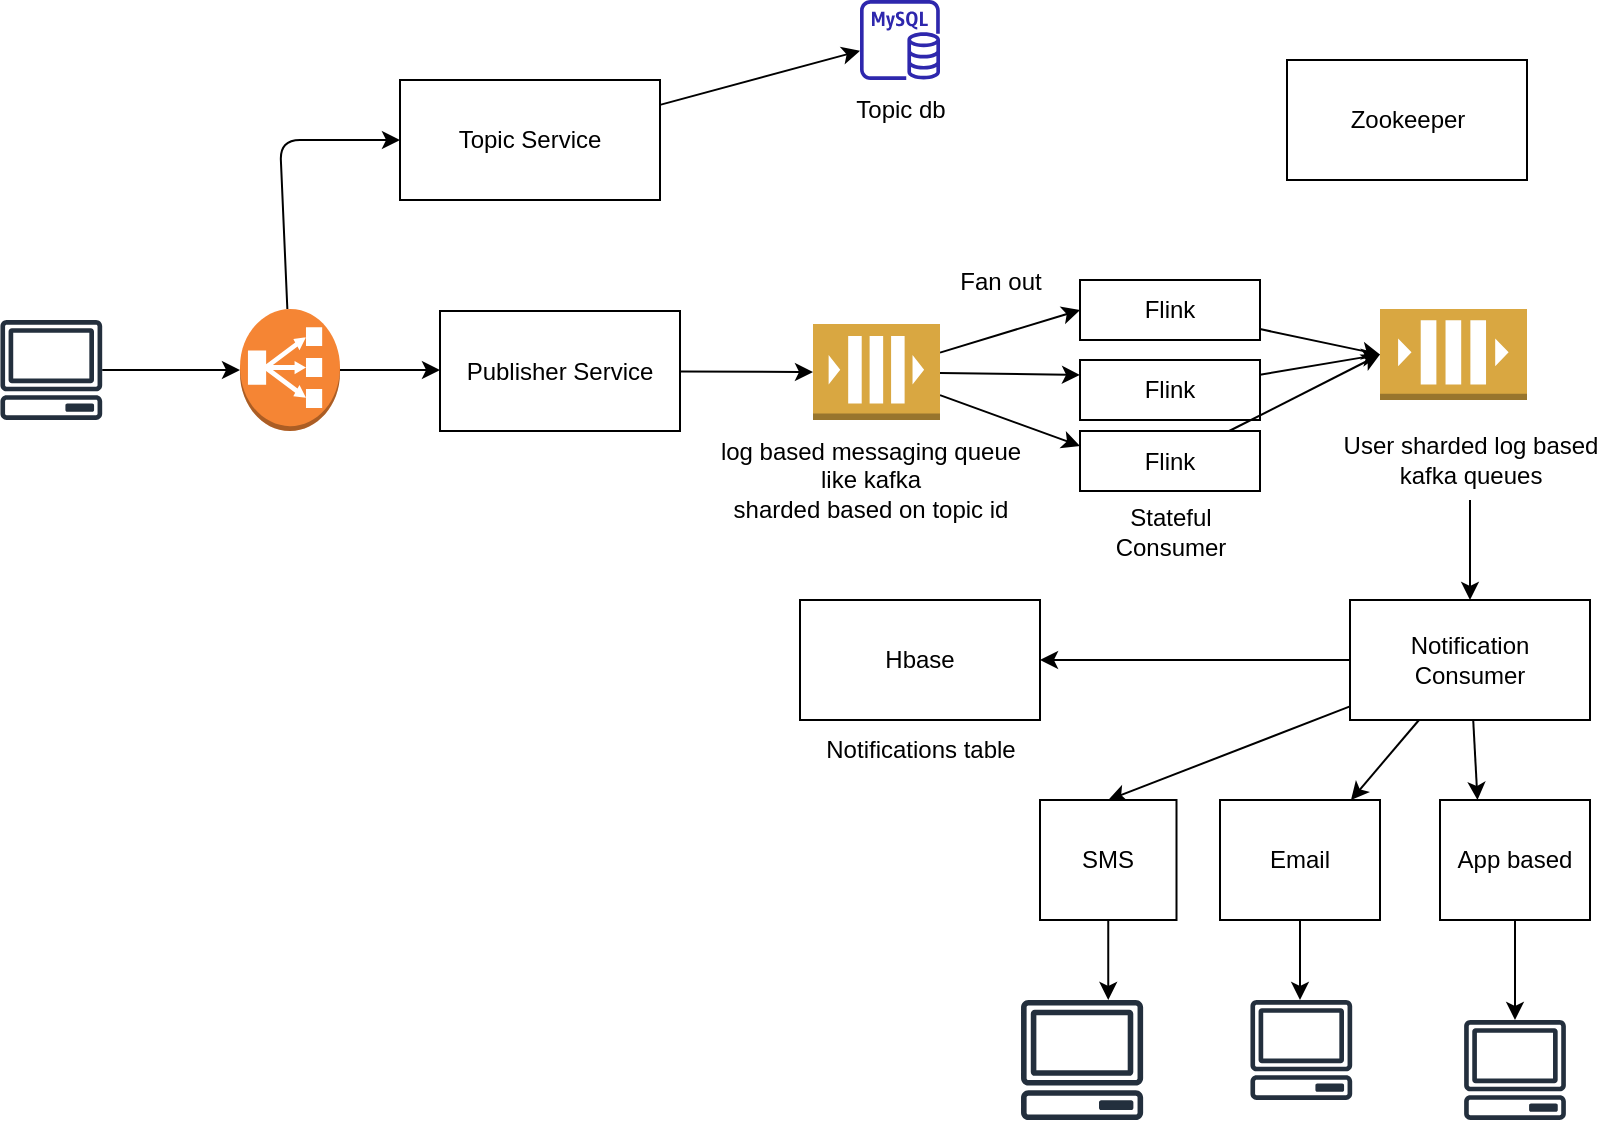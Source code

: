 <mxfile>
    <diagram name="Page-1" id="iHrc_skzfeosTkBv-2No">
        <mxGraphModel dx="886" dy="548" grid="1" gridSize="10" guides="1" tooltips="1" connect="1" arrows="1" fold="1" page="1" pageScale="1" pageWidth="850" pageHeight="1100" math="0" shadow="0">
            <root>
                <mxCell id="0"/>
                <mxCell id="1" parent="0"/>
                <mxCell id="4" style="edgeStyle=none;html=1;entryX=0;entryY=0.5;entryDx=0;entryDy=0;entryPerimeter=0;" parent="1" source="2" target="3" edge="1">
                    <mxGeometry relative="1" as="geometry"/>
                </mxCell>
                <mxCell id="2" value="" style="sketch=0;outlineConnect=0;fontColor=#232F3E;gradientColor=none;fillColor=#232F3D;strokeColor=none;dashed=0;verticalLabelPosition=bottom;verticalAlign=top;align=center;html=1;fontSize=12;fontStyle=0;aspect=fixed;pointerEvents=1;shape=mxgraph.aws4.client;" parent="1" vertex="1">
                    <mxGeometry x="40" y="190" width="51.32" height="50" as="geometry"/>
                </mxCell>
                <mxCell id="6" style="edgeStyle=none;html=1;entryX=0;entryY=0.5;entryDx=0;entryDy=0;" parent="1" source="3" target="5" edge="1">
                    <mxGeometry relative="1" as="geometry">
                        <Array as="points">
                            <mxPoint x="180" y="100"/>
                        </Array>
                    </mxGeometry>
                </mxCell>
                <mxCell id="11" style="edgeStyle=none;html=1;" parent="1" source="3" edge="1">
                    <mxGeometry relative="1" as="geometry">
                        <mxPoint x="260" y="215" as="targetPoint"/>
                    </mxGeometry>
                </mxCell>
                <mxCell id="3" value="" style="outlineConnect=0;dashed=0;verticalLabelPosition=bottom;verticalAlign=top;align=center;html=1;shape=mxgraph.aws3.classic_load_balancer;fillColor=#F58534;gradientColor=none;" parent="1" vertex="1">
                    <mxGeometry x="160" y="184.5" width="50" height="61" as="geometry"/>
                </mxCell>
                <mxCell id="9" style="edgeStyle=none;html=1;" parent="1" source="5" target="8" edge="1">
                    <mxGeometry relative="1" as="geometry"/>
                </mxCell>
                <mxCell id="5" value="Topic Service" style="rounded=0;whiteSpace=wrap;html=1;" parent="1" vertex="1">
                    <mxGeometry x="240" y="70" width="130" height="60" as="geometry"/>
                </mxCell>
                <mxCell id="8" value="" style="sketch=0;outlineConnect=0;fontColor=#232F3E;gradientColor=none;fillColor=#2E27AD;strokeColor=none;dashed=0;verticalLabelPosition=bottom;verticalAlign=top;align=center;html=1;fontSize=12;fontStyle=0;aspect=fixed;pointerEvents=1;shape=mxgraph.aws4.rds_mysql_instance;" parent="1" vertex="1">
                    <mxGeometry x="470" y="30" width="40" height="40" as="geometry"/>
                </mxCell>
                <mxCell id="10" value="Topic db" style="text;html=1;align=center;verticalAlign=middle;resizable=0;points=[];autosize=1;strokeColor=none;fillColor=none;" parent="1" vertex="1">
                    <mxGeometry x="455" y="70" width="70" height="30" as="geometry"/>
                </mxCell>
                <mxCell id="14" style="edgeStyle=none;html=1;entryX=0;entryY=0.5;entryDx=0;entryDy=0;entryPerimeter=0;" parent="1" source="12" target="13" edge="1">
                    <mxGeometry relative="1" as="geometry"/>
                </mxCell>
                <mxCell id="12" value="Publisher Service" style="rounded=0;whiteSpace=wrap;html=1;" parent="1" vertex="1">
                    <mxGeometry x="260" y="185.5" width="120" height="60" as="geometry"/>
                </mxCell>
                <mxCell id="19" style="edgeStyle=none;html=1;entryX=0;entryY=0.5;entryDx=0;entryDy=0;" parent="1" source="13" target="16" edge="1">
                    <mxGeometry relative="1" as="geometry"/>
                </mxCell>
                <mxCell id="20" style="edgeStyle=none;html=1;entryX=0;entryY=0.25;entryDx=0;entryDy=0;" parent="1" source="13" target="17" edge="1">
                    <mxGeometry relative="1" as="geometry"/>
                </mxCell>
                <mxCell id="21" style="edgeStyle=none;html=1;entryX=0;entryY=0.25;entryDx=0;entryDy=0;" parent="1" source="13" target="18" edge="1">
                    <mxGeometry relative="1" as="geometry"/>
                </mxCell>
                <mxCell id="13" value="" style="outlineConnect=0;dashed=0;verticalLabelPosition=bottom;verticalAlign=top;align=center;html=1;shape=mxgraph.aws3.queue;fillColor=#D9A741;gradientColor=none;" parent="1" vertex="1">
                    <mxGeometry x="446.5" y="192" width="63.5" height="48" as="geometry"/>
                </mxCell>
                <mxCell id="15" value="log based messaging queue&lt;br&gt;like kafka&lt;br&gt;sharded based on topic id" style="text;html=1;align=center;verticalAlign=middle;resizable=0;points=[];autosize=1;strokeColor=none;fillColor=none;" parent="1" vertex="1">
                    <mxGeometry x="390" y="240" width="170" height="60" as="geometry"/>
                </mxCell>
                <mxCell id="24" style="edgeStyle=none;html=1;entryX=0;entryY=0.5;entryDx=0;entryDy=0;entryPerimeter=0;" parent="1" source="16" target="23" edge="1">
                    <mxGeometry relative="1" as="geometry"/>
                </mxCell>
                <mxCell id="16" value="Flink" style="rounded=0;whiteSpace=wrap;html=1;" parent="1" vertex="1">
                    <mxGeometry x="580" y="170" width="90" height="30" as="geometry"/>
                </mxCell>
                <mxCell id="25" style="edgeStyle=none;html=1;entryX=0;entryY=0.5;entryDx=0;entryDy=0;entryPerimeter=0;" parent="1" source="17" target="23" edge="1">
                    <mxGeometry relative="1" as="geometry"/>
                </mxCell>
                <mxCell id="17" value="Flink" style="rounded=0;whiteSpace=wrap;html=1;" parent="1" vertex="1">
                    <mxGeometry x="580" y="210" width="90" height="30" as="geometry"/>
                </mxCell>
                <mxCell id="26" style="edgeStyle=none;html=1;entryX=0;entryY=0.5;entryDx=0;entryDy=0;entryPerimeter=0;" parent="1" source="18" target="23" edge="1">
                    <mxGeometry relative="1" as="geometry"/>
                </mxCell>
                <mxCell id="18" value="Flink" style="rounded=0;whiteSpace=wrap;html=1;" parent="1" vertex="1">
                    <mxGeometry x="580" y="245.5" width="90" height="30" as="geometry"/>
                </mxCell>
                <mxCell id="22" value="Stateful&lt;br&gt;Consumer" style="text;html=1;align=center;verticalAlign=middle;resizable=0;points=[];autosize=1;strokeColor=none;fillColor=none;" parent="1" vertex="1">
                    <mxGeometry x="585" y="275.5" width="80" height="40" as="geometry"/>
                </mxCell>
                <mxCell id="23" value="" style="outlineConnect=0;dashed=0;verticalLabelPosition=bottom;verticalAlign=top;align=center;html=1;shape=mxgraph.aws3.queue;fillColor=#D9A741;gradientColor=none;" parent="1" vertex="1">
                    <mxGeometry x="730" y="184.5" width="73.5" height="45.5" as="geometry"/>
                </mxCell>
                <mxCell id="29" style="edgeStyle=none;html=1;entryX=0.5;entryY=0;entryDx=0;entryDy=0;" parent="1" source="27" target="28" edge="1">
                    <mxGeometry relative="1" as="geometry"/>
                </mxCell>
                <mxCell id="27" value="User sharded log based&lt;br&gt;kafka queues" style="text;html=1;align=center;verticalAlign=middle;resizable=0;points=[];autosize=1;strokeColor=none;fillColor=none;" parent="1" vertex="1">
                    <mxGeometry x="700" y="240" width="150" height="40" as="geometry"/>
                </mxCell>
                <mxCell id="36" style="edgeStyle=none;html=1;entryX=0.25;entryY=0;entryDx=0;entryDy=0;" parent="1" source="28" target="34" edge="1">
                    <mxGeometry relative="1" as="geometry"/>
                </mxCell>
                <mxCell id="37" style="edgeStyle=none;html=1;" parent="1" source="28" target="31" edge="1">
                    <mxGeometry relative="1" as="geometry"/>
                </mxCell>
                <mxCell id="38" style="edgeStyle=none;html=1;entryX=0.5;entryY=0;entryDx=0;entryDy=0;" parent="1" source="28" target="35" edge="1">
                    <mxGeometry relative="1" as="geometry"/>
                </mxCell>
                <mxCell id="39" style="edgeStyle=none;html=1;" parent="1" source="28" target="40" edge="1">
                    <mxGeometry relative="1" as="geometry">
                        <mxPoint x="500" y="360" as="targetPoint"/>
                    </mxGeometry>
                </mxCell>
                <mxCell id="28" value="Notification Consumer" style="rounded=0;whiteSpace=wrap;html=1;" parent="1" vertex="1">
                    <mxGeometry x="715" y="330" width="120" height="60" as="geometry"/>
                </mxCell>
                <mxCell id="30" value="Zookeeper" style="rounded=0;whiteSpace=wrap;html=1;" parent="1" vertex="1">
                    <mxGeometry x="683.5" y="60" width="120" height="60" as="geometry"/>
                </mxCell>
                <mxCell id="44" style="edgeStyle=none;html=1;" parent="1" source="31" edge="1">
                    <mxGeometry relative="1" as="geometry">
                        <mxPoint x="690" y="530" as="targetPoint"/>
                    </mxGeometry>
                </mxCell>
                <mxCell id="31" value="Email" style="rounded=0;whiteSpace=wrap;html=1;" parent="1" vertex="1">
                    <mxGeometry x="650" y="430" width="80" height="60" as="geometry"/>
                </mxCell>
                <mxCell id="45" style="edgeStyle=none;html=1;" parent="1" source="34" target="46" edge="1">
                    <mxGeometry relative="1" as="geometry">
                        <mxPoint x="797.5" y="530" as="targetPoint"/>
                    </mxGeometry>
                </mxCell>
                <mxCell id="34" value="App based" style="rounded=0;whiteSpace=wrap;html=1;" parent="1" vertex="1">
                    <mxGeometry x="760" y="430" width="75" height="60" as="geometry"/>
                </mxCell>
                <mxCell id="43" style="edgeStyle=none;html=1;" parent="1" source="35" edge="1">
                    <mxGeometry relative="1" as="geometry">
                        <mxPoint x="594.125" y="530" as="targetPoint"/>
                    </mxGeometry>
                </mxCell>
                <mxCell id="35" value="SMS" style="rounded=0;whiteSpace=wrap;html=1;" parent="1" vertex="1">
                    <mxGeometry x="560" y="430" width="68.25" height="60" as="geometry"/>
                </mxCell>
                <mxCell id="40" value="Hbase" style="rounded=0;whiteSpace=wrap;html=1;" parent="1" vertex="1">
                    <mxGeometry x="440" y="330" width="120" height="60" as="geometry"/>
                </mxCell>
                <mxCell id="42" value="Notifications table" style="text;html=1;align=center;verticalAlign=middle;resizable=0;points=[];autosize=1;strokeColor=none;fillColor=none;" parent="1" vertex="1">
                    <mxGeometry x="440" y="390" width="120" height="30" as="geometry"/>
                </mxCell>
                <mxCell id="46" value="" style="sketch=0;outlineConnect=0;fontColor=#232F3E;gradientColor=none;fillColor=#232F3D;strokeColor=none;dashed=0;verticalLabelPosition=bottom;verticalAlign=top;align=center;html=1;fontSize=12;fontStyle=0;aspect=fixed;pointerEvents=1;shape=mxgraph.aws4.client;" parent="1" vertex="1">
                    <mxGeometry x="771.84" y="540" width="51.32" height="50" as="geometry"/>
                </mxCell>
                <mxCell id="47" value="" style="sketch=0;outlineConnect=0;fontColor=#232F3E;gradientColor=none;fillColor=#232F3D;strokeColor=none;dashed=0;verticalLabelPosition=bottom;verticalAlign=top;align=center;html=1;fontSize=12;fontStyle=0;aspect=fixed;pointerEvents=1;shape=mxgraph.aws4.client;" parent="1" vertex="1">
                    <mxGeometry x="665" y="530" width="51.32" height="50" as="geometry"/>
                </mxCell>
                <mxCell id="48" value="" style="sketch=0;outlineConnect=0;fontColor=#232F3E;gradientColor=none;fillColor=#232F3D;strokeColor=none;dashed=0;verticalLabelPosition=bottom;verticalAlign=top;align=center;html=1;fontSize=12;fontStyle=0;aspect=fixed;pointerEvents=1;shape=mxgraph.aws4.client;" parent="1" vertex="1">
                    <mxGeometry x="550.25" y="530" width="61.58" height="60" as="geometry"/>
                </mxCell>
                <mxCell id="49" value="Fan out" style="text;html=1;align=center;verticalAlign=middle;resizable=0;points=[];autosize=1;strokeColor=none;fillColor=none;" vertex="1" parent="1">
                    <mxGeometry x="510" y="155.5" width="60" height="30" as="geometry"/>
                </mxCell>
            </root>
        </mxGraphModel>
    </diagram>
</mxfile>